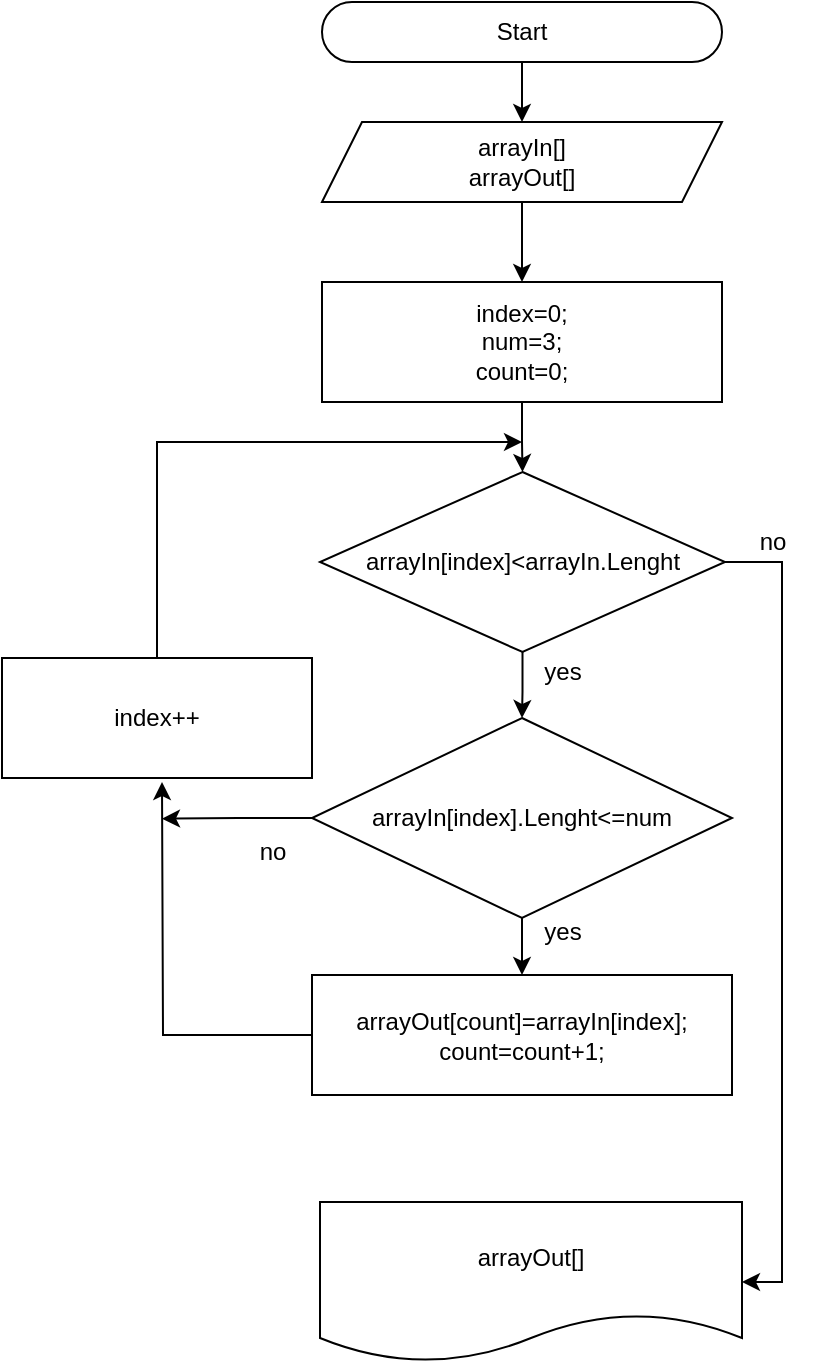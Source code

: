 <mxfile version="20.8.16" type="device"><diagram name="Страница 1" id="oE4tJYzhC5Fl-upbvX9j"><mxGraphModel dx="989" dy="582" grid="1" gridSize="10" guides="1" tooltips="1" connect="1" arrows="1" fold="1" page="1" pageScale="1" pageWidth="827" pageHeight="1169" math="0" shadow="0"><root><mxCell id="0"/><mxCell id="1" parent="0"/><mxCell id="JaJJ5It6Xyz2TAn8oTnl-8" value="" style="edgeStyle=orthogonalEdgeStyle;rounded=0;orthogonalLoop=1;jettySize=auto;html=1;" edge="1" parent="1" source="JaJJ5It6Xyz2TAn8oTnl-1" target="JaJJ5It6Xyz2TAn8oTnl-2"><mxGeometry relative="1" as="geometry"/></mxCell><mxCell id="JaJJ5It6Xyz2TAn8oTnl-1" value="Start" style="rounded=1;whiteSpace=wrap;html=1;arcSize=50;" vertex="1" parent="1"><mxGeometry x="280" y="40" width="200" height="30" as="geometry"/></mxCell><mxCell id="JaJJ5It6Xyz2TAn8oTnl-9" value="" style="edgeStyle=orthogonalEdgeStyle;rounded=0;orthogonalLoop=1;jettySize=auto;html=1;" edge="1" parent="1" source="JaJJ5It6Xyz2TAn8oTnl-2" target="JaJJ5It6Xyz2TAn8oTnl-4"><mxGeometry relative="1" as="geometry"/></mxCell><mxCell id="JaJJ5It6Xyz2TAn8oTnl-2" value="arrayIn[]&lt;br&gt;arrayOut[]" style="shape=parallelogram;perimeter=parallelogramPerimeter;whiteSpace=wrap;html=1;fixedSize=1;" vertex="1" parent="1"><mxGeometry x="280" y="100" width="200" height="40" as="geometry"/></mxCell><mxCell id="JaJJ5It6Xyz2TAn8oTnl-11" value="" style="edgeStyle=orthogonalEdgeStyle;rounded=0;orthogonalLoop=1;jettySize=auto;html=1;" edge="1" parent="1" source="JaJJ5It6Xyz2TAn8oTnl-3" target="JaJJ5It6Xyz2TAn8oTnl-5"><mxGeometry relative="1" as="geometry"/></mxCell><mxCell id="JaJJ5It6Xyz2TAn8oTnl-22" style="edgeStyle=orthogonalEdgeStyle;rounded=0;orthogonalLoop=1;jettySize=auto;html=1;entryX=1;entryY=0.5;entryDx=0;entryDy=0;" edge="1" parent="1" source="JaJJ5It6Xyz2TAn8oTnl-3" target="JaJJ5It6Xyz2TAn8oTnl-21"><mxGeometry relative="1" as="geometry"><Array as="points"><mxPoint x="510" y="320"/><mxPoint x="510" y="680"/></Array></mxGeometry></mxCell><mxCell id="JaJJ5It6Xyz2TAn8oTnl-3" value="arrayIn[index]&amp;lt;arrayIn.Lenght" style="rhombus;whiteSpace=wrap;html=1;" vertex="1" parent="1"><mxGeometry x="279" y="275" width="202.5" height="90" as="geometry"/></mxCell><mxCell id="JaJJ5It6Xyz2TAn8oTnl-10" value="" style="edgeStyle=orthogonalEdgeStyle;rounded=0;orthogonalLoop=1;jettySize=auto;html=1;" edge="1" parent="1" source="JaJJ5It6Xyz2TAn8oTnl-4" target="JaJJ5It6Xyz2TAn8oTnl-3"><mxGeometry relative="1" as="geometry"/></mxCell><mxCell id="JaJJ5It6Xyz2TAn8oTnl-4" value="index=0;&lt;br&gt;num=3;&lt;br&gt;count=0;" style="rounded=0;whiteSpace=wrap;html=1;" vertex="1" parent="1"><mxGeometry x="280" y="180" width="200" height="60" as="geometry"/></mxCell><mxCell id="JaJJ5It6Xyz2TAn8oTnl-12" value="" style="edgeStyle=orthogonalEdgeStyle;rounded=0;orthogonalLoop=1;jettySize=auto;html=1;" edge="1" parent="1" source="JaJJ5It6Xyz2TAn8oTnl-5" target="JaJJ5It6Xyz2TAn8oTnl-6"><mxGeometry relative="1" as="geometry"/></mxCell><mxCell id="JaJJ5It6Xyz2TAn8oTnl-18" style="edgeStyle=orthogonalEdgeStyle;rounded=0;orthogonalLoop=1;jettySize=auto;html=1;exitX=0;exitY=0.5;exitDx=0;exitDy=0;" edge="1" parent="1" source="JaJJ5It6Xyz2TAn8oTnl-5"><mxGeometry relative="1" as="geometry"><mxPoint x="200" y="448.345" as="targetPoint"/></mxGeometry></mxCell><mxCell id="JaJJ5It6Xyz2TAn8oTnl-5" value="arrayIn[index].Lenght&amp;lt;=num" style="rhombus;whiteSpace=wrap;html=1;" vertex="1" parent="1"><mxGeometry x="275" y="398" width="210" height="100" as="geometry"/></mxCell><mxCell id="JaJJ5It6Xyz2TAn8oTnl-16" style="edgeStyle=orthogonalEdgeStyle;rounded=0;orthogonalLoop=1;jettySize=auto;html=1;" edge="1" parent="1" source="JaJJ5It6Xyz2TAn8oTnl-6"><mxGeometry relative="1" as="geometry"><mxPoint x="200" y="430.0" as="targetPoint"/></mxGeometry></mxCell><mxCell id="JaJJ5It6Xyz2TAn8oTnl-6" value="arrayOut[count]=arrayIn[index];&lt;br&gt;count=count+1;" style="rounded=0;whiteSpace=wrap;html=1;" vertex="1" parent="1"><mxGeometry x="275" y="526.5" width="210" height="60" as="geometry"/></mxCell><mxCell id="JaJJ5It6Xyz2TAn8oTnl-13" value="yes" style="text;html=1;align=center;verticalAlign=middle;resizable=0;points=[];autosize=1;strokeColor=none;fillColor=none;" vertex="1" parent="1"><mxGeometry x="380" y="360" width="40" height="30" as="geometry"/></mxCell><mxCell id="JaJJ5It6Xyz2TAn8oTnl-14" value="yes" style="text;html=1;align=center;verticalAlign=middle;resizable=0;points=[];autosize=1;strokeColor=none;fillColor=none;" vertex="1" parent="1"><mxGeometry x="380" y="490" width="40" height="30" as="geometry"/></mxCell><mxCell id="JaJJ5It6Xyz2TAn8oTnl-17" style="edgeStyle=orthogonalEdgeStyle;rounded=0;orthogonalLoop=1;jettySize=auto;html=1;" edge="1" parent="1" source="JaJJ5It6Xyz2TAn8oTnl-15"><mxGeometry relative="1" as="geometry"><mxPoint x="380" y="260.0" as="targetPoint"/><Array as="points"><mxPoint x="197" y="260"/></Array></mxGeometry></mxCell><mxCell id="JaJJ5It6Xyz2TAn8oTnl-15" value="index++" style="rounded=0;whiteSpace=wrap;html=1;" vertex="1" parent="1"><mxGeometry x="120" y="368" width="155" height="60" as="geometry"/></mxCell><mxCell id="JaJJ5It6Xyz2TAn8oTnl-19" value="no" style="text;html=1;align=center;verticalAlign=middle;resizable=0;points=[];autosize=1;strokeColor=none;fillColor=none;" vertex="1" parent="1"><mxGeometry x="235" y="450" width="40" height="30" as="geometry"/></mxCell><mxCell id="JaJJ5It6Xyz2TAn8oTnl-21" value="arrayOut[]" style="shape=document;whiteSpace=wrap;html=1;boundedLbl=1;" vertex="1" parent="1"><mxGeometry x="279" y="640" width="211" height="80" as="geometry"/></mxCell><mxCell id="JaJJ5It6Xyz2TAn8oTnl-23" value="no" style="text;html=1;align=center;verticalAlign=middle;resizable=0;points=[];autosize=1;strokeColor=none;fillColor=none;" vertex="1" parent="1"><mxGeometry x="485" y="295" width="40" height="30" as="geometry"/></mxCell></root></mxGraphModel></diagram></mxfile>